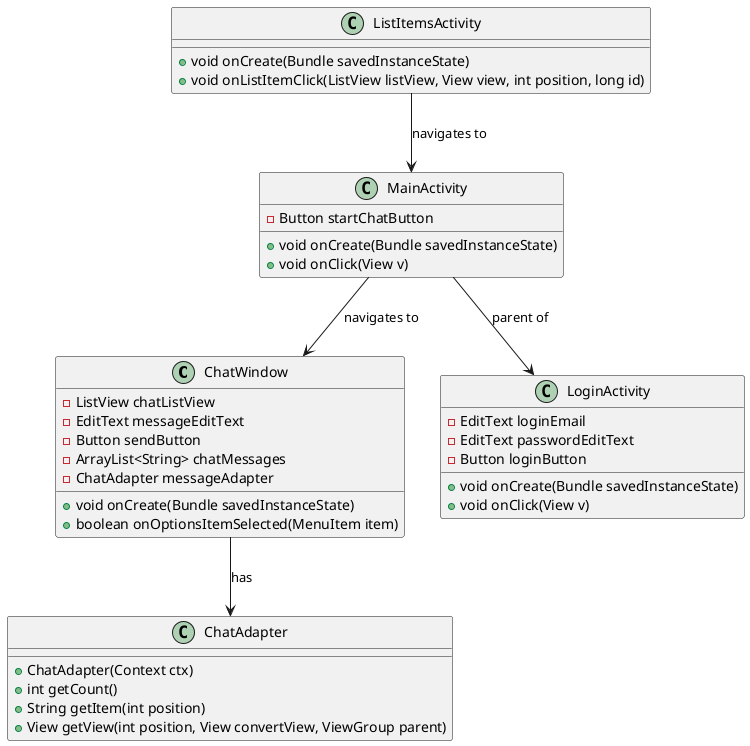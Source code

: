 @startuml

class ChatWindow {
    - ListView chatListView
    - EditText messageEditText
    - Button sendButton
    - ArrayList<String> chatMessages
    - ChatAdapter messageAdapter
    + void onCreate(Bundle savedInstanceState)
    + boolean onOptionsItemSelected(MenuItem item)

    }

    class ChatAdapter {
        + ChatAdapter(Context ctx)
        + int getCount()
        + String getItem(int position)
        + View getView(int position, View convertView, ViewGroup parent)
    }


class ListItemsActivity {
    + void onCreate(Bundle savedInstanceState)
    + void onListItemClick(ListView listView, View view, int position, long id)
}

class LoginActivity {
    - EditText loginEmail
    - EditText passwordEditText
    - Button loginButton
    + void onCreate(Bundle savedInstanceState)
    + void onClick(View v)
}

class MainActivity {
    - Button startChatButton
    + void onCreate(Bundle savedInstanceState)
    + void onClick(View v)
}


ChatWindow --> ChatAdapter : has
MainActivity --> ChatWindow : navigates to
MainActivity --> LoginActivity : parent of
ListItemsActivity --> MainActivity : navigates to


@enduml